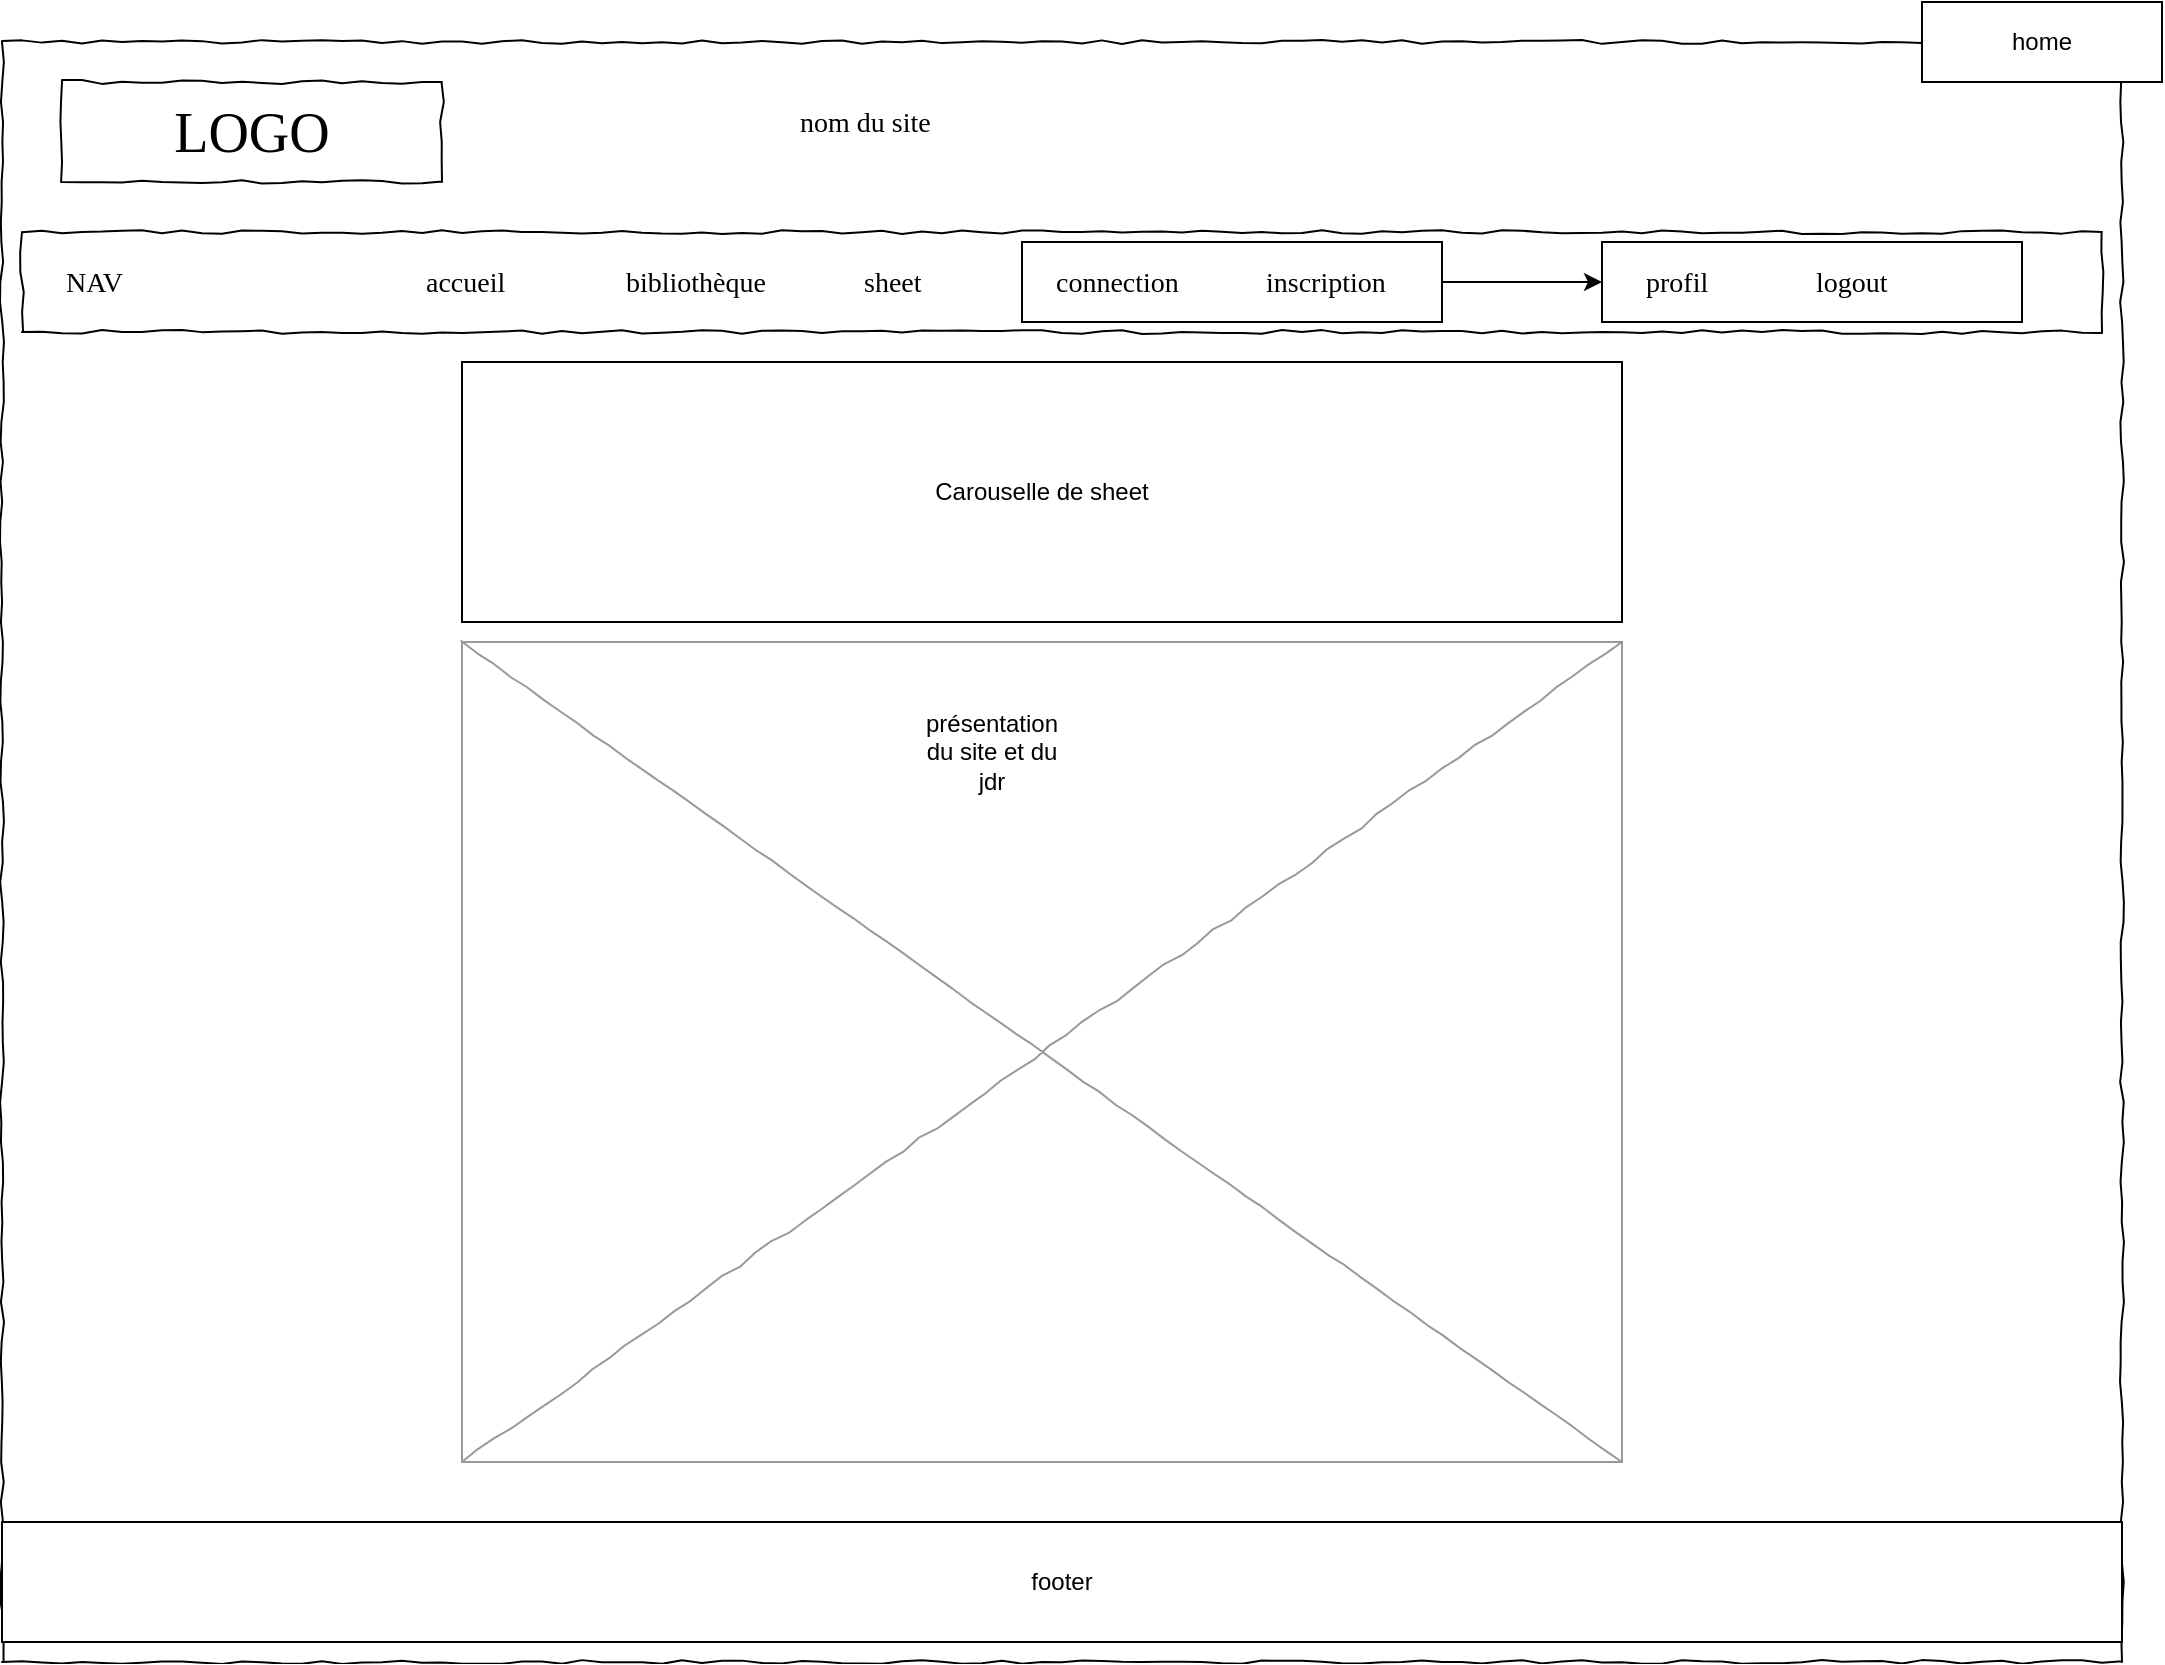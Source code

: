 <mxfile version="24.7.17" pages="5">
  <diagram name="HOME DESKTOP" id="03018318-947c-dd8e-b7a3-06fadd420f32">
    <mxGraphModel dx="1434" dy="836" grid="1" gridSize="10" guides="1" tooltips="1" connect="1" arrows="1" fold="1" page="1" pageScale="1" pageWidth="1100" pageHeight="850" background="#ffffff" math="0" shadow="0">
      <root>
        <mxCell id="0" />
        <mxCell id="1" parent="0" />
        <mxCell id="677b7b8949515195-10" value="" style="whiteSpace=wrap;html=1;rounded=0;shadow=0;labelBackgroundColor=none;strokeWidth=1;fillColor=none;fontFamily=Verdana;fontSize=12;align=center;comic=1;" parent="1" vertex="1">
          <mxGeometry x="30" y="115" width="1040" height="50" as="geometry" />
        </mxCell>
        <mxCell id="677b7b8949515195-1" value="" style="whiteSpace=wrap;html=1;rounded=0;shadow=0;labelBackgroundColor=none;strokeColor=#000000;strokeWidth=1;fillColor=none;fontFamily=Verdana;fontSize=12;fontColor=#000000;align=center;comic=1;" parent="1" vertex="1">
          <mxGeometry x="20" y="20" width="1060" height="810" as="geometry" />
        </mxCell>
        <mxCell id="677b7b8949515195-2" value="LOGO" style="whiteSpace=wrap;html=1;rounded=0;shadow=0;labelBackgroundColor=none;strokeWidth=1;fontFamily=Verdana;fontSize=28;align=center;comic=1;" parent="1" vertex="1">
          <mxGeometry x="50" y="40" width="190" height="50" as="geometry" />
        </mxCell>
        <mxCell id="677b7b8949515195-4" value="accueil" style="text;html=1;points=[];align=left;verticalAlign=top;spacingTop=-4;fontSize=14;fontFamily=Verdana" parent="1" vertex="1">
          <mxGeometry x="230" y="130" width="60" height="20" as="geometry" />
        </mxCell>
        <mxCell id="677b7b8949515195-5" value="nom du site" style="text;html=1;points=[];align=left;verticalAlign=top;spacingTop=-4;fontSize=14;fontFamily=Verdana" parent="1" vertex="1">
          <mxGeometry x="417" y="50" width="123" height="25" as="geometry" />
        </mxCell>
        <mxCell id="677b7b8949515195-11" value="NAV" style="text;html=1;points=[];align=left;verticalAlign=top;spacingTop=-4;fontSize=14;fontFamily=Verdana" parent="1" vertex="1">
          <mxGeometry x="50" y="130" width="60" height="20" as="geometry" />
        </mxCell>
        <mxCell id="677b7b8949515195-12" value="bibliothèque" style="text;html=1;points=[];align=left;verticalAlign=top;spacingTop=-4;fontSize=14;fontFamily=Verdana" parent="1" vertex="1">
          <mxGeometry x="330" y="130" width="100" height="20" as="geometry" />
        </mxCell>
        <mxCell id="677b7b8949515195-13" value="sheet" style="text;html=1;points=[];align=left;verticalAlign=top;spacingTop=-4;fontSize=14;fontFamily=Verdana" parent="1" vertex="1">
          <mxGeometry x="448.5" y="130" width="60" height="20" as="geometry" />
        </mxCell>
        <mxCell id="677b7b8949515195-14" value="profil" style="text;html=1;points=[];align=left;verticalAlign=top;spacingTop=-4;fontSize=14;fontFamily=Verdana" parent="1" vertex="1">
          <mxGeometry x="840" y="130" width="60" height="20" as="geometry" />
        </mxCell>
        <mxCell id="677b7b8949515195-16" value="" style="verticalLabelPosition=bottom;shadow=0;dashed=0;align=center;html=1;verticalAlign=top;strokeWidth=1;shape=mxgraph.mockup.graphics.simpleIcon;strokeColor=#999999;rounded=0;labelBackgroundColor=none;fontFamily=Verdana;fontSize=14;fontColor=#000000;comic=1;" parent="1" vertex="1">
          <mxGeometry x="250" y="320" width="580" height="410" as="geometry" />
        </mxCell>
        <mxCell id="TduPPMGWhFyPRui_iwuS-3" value="connection" style="text;html=1;points=[];align=left;verticalAlign=top;spacingTop=-4;fontSize=14;fontFamily=Verdana" parent="1" vertex="1">
          <mxGeometry x="545" y="130" width="90" height="20" as="geometry" />
        </mxCell>
        <mxCell id="TduPPMGWhFyPRui_iwuS-4" value="inscription" style="text;html=1;points=[];align=left;verticalAlign=top;spacingTop=-4;fontSize=14;fontFamily=Verdana" parent="1" vertex="1">
          <mxGeometry x="650" y="130" width="90" height="20" as="geometry" />
        </mxCell>
        <mxCell id="TduPPMGWhFyPRui_iwuS-8" value="" style="edgeStyle=orthogonalEdgeStyle;rounded=0;orthogonalLoop=1;jettySize=auto;html=1;" parent="1" source="TduPPMGWhFyPRui_iwuS-5" target="TduPPMGWhFyPRui_iwuS-7" edge="1">
          <mxGeometry relative="1" as="geometry" />
        </mxCell>
        <mxCell id="TduPPMGWhFyPRui_iwuS-5" value="" style="rounded=0;whiteSpace=wrap;html=1;fillColor=none;" parent="1" vertex="1">
          <mxGeometry x="530" y="120" width="210" height="40" as="geometry" />
        </mxCell>
        <mxCell id="TduPPMGWhFyPRui_iwuS-7" value="" style="rounded=0;whiteSpace=wrap;html=1;fillColor=none;" parent="1" vertex="1">
          <mxGeometry x="820" y="120" width="210" height="40" as="geometry" />
        </mxCell>
        <mxCell id="TduPPMGWhFyPRui_iwuS-9" value="logout" style="text;html=1;points=[];align=left;verticalAlign=top;spacingTop=-4;fontSize=14;fontFamily=Verdana" parent="1" vertex="1">
          <mxGeometry x="925" y="130" width="60" height="20" as="geometry" />
        </mxCell>
        <mxCell id="TduPPMGWhFyPRui_iwuS-10" value="home" style="rounded=0;whiteSpace=wrap;html=1;" parent="1" vertex="1">
          <mxGeometry x="980" width="120" height="40" as="geometry" />
        </mxCell>
        <mxCell id="Fq0RQAeDl8Lw81ocv9up-1" value="footer" style="rounded=0;whiteSpace=wrap;html=1;" parent="1" vertex="1">
          <mxGeometry x="20" y="760" width="1060" height="60" as="geometry" />
        </mxCell>
        <mxCell id="Fq0RQAeDl8Lw81ocv9up-2" value="Carouselle de sheet" style="rounded=0;whiteSpace=wrap;html=1;" parent="1" vertex="1">
          <mxGeometry x="250" y="180" width="580" height="130" as="geometry" />
        </mxCell>
        <mxCell id="kT8p4UGadNTOkCo5hpuR-1" value="présentation du site et du jdr" style="text;html=1;align=center;verticalAlign=middle;whiteSpace=wrap;rounded=0;" vertex="1" parent="1">
          <mxGeometry x="485" y="360" width="60" height="30" as="geometry" />
        </mxCell>
      </root>
    </mxGraphModel>
  </diagram>
  <diagram name="BIBLITHEQUE DESKTOP" id="a__9SUN8DHrn17DNHw5P">
    <mxGraphModel dx="1434" dy="836" grid="1" gridSize="10" guides="1" tooltips="1" connect="1" arrows="1" fold="1" page="1" pageScale="1" pageWidth="1100" pageHeight="850" background="#ffffff" math="0" shadow="0">
      <root>
        <mxCell id="iFGVRWnmcOkBloCwEFkq-0" />
        <mxCell id="iFGVRWnmcOkBloCwEFkq-1" parent="iFGVRWnmcOkBloCwEFkq-0" />
        <mxCell id="iFGVRWnmcOkBloCwEFkq-2" value="" style="whiteSpace=wrap;html=1;rounded=0;shadow=0;labelBackgroundColor=none;strokeWidth=1;fillColor=none;fontFamily=Verdana;fontSize=12;align=center;comic=1;" parent="iFGVRWnmcOkBloCwEFkq-1" vertex="1">
          <mxGeometry x="30" y="115" width="1040" height="50" as="geometry" />
        </mxCell>
        <mxCell id="iFGVRWnmcOkBloCwEFkq-3" value="" style="whiteSpace=wrap;html=1;rounded=0;shadow=0;labelBackgroundColor=none;strokeColor=#000000;strokeWidth=1;fillColor=none;fontFamily=Verdana;fontSize=12;fontColor=#000000;align=center;comic=1;" parent="iFGVRWnmcOkBloCwEFkq-1" vertex="1">
          <mxGeometry x="20" y="20" width="1060" height="810" as="geometry" />
        </mxCell>
        <mxCell id="iFGVRWnmcOkBloCwEFkq-4" value="LOGO" style="whiteSpace=wrap;html=1;rounded=0;shadow=0;labelBackgroundColor=none;strokeWidth=1;fontFamily=Verdana;fontSize=28;align=center;comic=1;" parent="iFGVRWnmcOkBloCwEFkq-1" vertex="1">
          <mxGeometry x="50" y="40" width="190" height="50" as="geometry" />
        </mxCell>
        <mxCell id="iFGVRWnmcOkBloCwEFkq-5" value="accueil" style="text;html=1;points=[];align=left;verticalAlign=top;spacingTop=-4;fontSize=14;fontFamily=Verdana" parent="iFGVRWnmcOkBloCwEFkq-1" vertex="1">
          <mxGeometry x="230" y="130" width="60" height="20" as="geometry" />
        </mxCell>
        <mxCell id="iFGVRWnmcOkBloCwEFkq-6" value="nom du site" style="text;html=1;points=[];align=left;verticalAlign=top;spacingTop=-4;fontSize=14;fontFamily=Verdana" parent="iFGVRWnmcOkBloCwEFkq-1" vertex="1">
          <mxGeometry x="417" y="50" width="123" height="25" as="geometry" />
        </mxCell>
        <mxCell id="iFGVRWnmcOkBloCwEFkq-7" value="" style="whiteSpace=wrap;html=1;rounded=0;shadow=0;labelBackgroundColor=none;strokeWidth=1;fillColor=none;fontFamily=Verdana;fontSize=12;align=center;comic=1;" parent="iFGVRWnmcOkBloCwEFkq-1" vertex="1">
          <mxGeometry x="30" y="230" width="200" height="590" as="geometry" />
        </mxCell>
        <mxCell id="iFGVRWnmcOkBloCwEFkq-8" value="NAV" style="text;html=1;points=[];align=left;verticalAlign=top;spacingTop=-4;fontSize=14;fontFamily=Verdana" parent="iFGVRWnmcOkBloCwEFkq-1" vertex="1">
          <mxGeometry x="50" y="130" width="60" height="20" as="geometry" />
        </mxCell>
        <mxCell id="iFGVRWnmcOkBloCwEFkq-9" value="bibliothèque" style="text;html=1;points=[];align=left;verticalAlign=top;spacingTop=-4;fontSize=14;fontFamily=Verdana" parent="iFGVRWnmcOkBloCwEFkq-1" vertex="1">
          <mxGeometry x="330" y="130" width="100" height="20" as="geometry" />
        </mxCell>
        <mxCell id="iFGVRWnmcOkBloCwEFkq-10" value="sheet" style="text;html=1;points=[];align=left;verticalAlign=top;spacingTop=-4;fontSize=14;fontFamily=Verdana" parent="iFGVRWnmcOkBloCwEFkq-1" vertex="1">
          <mxGeometry x="448.5" y="130" width="60" height="20" as="geometry" />
        </mxCell>
        <mxCell id="iFGVRWnmcOkBloCwEFkq-11" value="profil" style="text;html=1;points=[];align=left;verticalAlign=top;spacingTop=-4;fontSize=14;fontFamily=Verdana" parent="iFGVRWnmcOkBloCwEFkq-1" vertex="1">
          <mxGeometry x="840" y="130" width="60" height="20" as="geometry" />
        </mxCell>
        <mxCell id="iFGVRWnmcOkBloCwEFkq-12" value="" style="verticalLabelPosition=bottom;shadow=0;dashed=0;align=center;html=1;verticalAlign=top;strokeWidth=1;shape=mxgraph.mockup.graphics.simpleIcon;strokeColor=#999999;rounded=0;labelBackgroundColor=none;fontFamily=Verdana;fontSize=14;fontColor=#000000;comic=1;" parent="iFGVRWnmcOkBloCwEFkq-1" vertex="1">
          <mxGeometry x="250" y="230" width="810" height="530" as="geometry" />
        </mxCell>
        <mxCell id="iFGVRWnmcOkBloCwEFkq-35" value="connection" style="text;html=1;points=[];align=left;verticalAlign=top;spacingTop=-4;fontSize=14;fontFamily=Verdana" parent="iFGVRWnmcOkBloCwEFkq-1" vertex="1">
          <mxGeometry x="545" y="130" width="90" height="20" as="geometry" />
        </mxCell>
        <mxCell id="iFGVRWnmcOkBloCwEFkq-36" value="inscription" style="text;html=1;points=[];align=left;verticalAlign=top;spacingTop=-4;fontSize=14;fontFamily=Verdana" parent="iFGVRWnmcOkBloCwEFkq-1" vertex="1">
          <mxGeometry x="650" y="130" width="90" height="20" as="geometry" />
        </mxCell>
        <mxCell id="iFGVRWnmcOkBloCwEFkq-37" value="" style="edgeStyle=orthogonalEdgeStyle;rounded=0;orthogonalLoop=1;jettySize=auto;html=1;" parent="iFGVRWnmcOkBloCwEFkq-1" source="iFGVRWnmcOkBloCwEFkq-38" target="iFGVRWnmcOkBloCwEFkq-39" edge="1">
          <mxGeometry relative="1" as="geometry" />
        </mxCell>
        <mxCell id="iFGVRWnmcOkBloCwEFkq-38" value="" style="rounded=0;whiteSpace=wrap;html=1;fillColor=none;" parent="iFGVRWnmcOkBloCwEFkq-1" vertex="1">
          <mxGeometry x="530" y="120" width="210" height="40" as="geometry" />
        </mxCell>
        <mxCell id="iFGVRWnmcOkBloCwEFkq-39" value="" style="rounded=0;whiteSpace=wrap;html=1;fillColor=none;" parent="iFGVRWnmcOkBloCwEFkq-1" vertex="1">
          <mxGeometry x="820" y="120" width="210" height="40" as="geometry" />
        </mxCell>
        <mxCell id="iFGVRWnmcOkBloCwEFkq-40" value="logout" style="text;html=1;points=[];align=left;verticalAlign=top;spacingTop=-4;fontSize=14;fontFamily=Verdana" parent="iFGVRWnmcOkBloCwEFkq-1" vertex="1">
          <mxGeometry x="925" y="130" width="60" height="20" as="geometry" />
        </mxCell>
        <mxCell id="iFGVRWnmcOkBloCwEFkq-41" value="BIBLIOTHEQUE DESKTOP" style="rounded=0;whiteSpace=wrap;html=1;" parent="iFGVRWnmcOkBloCwEFkq-1" vertex="1">
          <mxGeometry x="980" width="120" height="40" as="geometry" />
        </mxCell>
        <mxCell id="lL--AMRBfGEfb7gEL-Uc-0" value="zone de recherche" style="rounded=0;whiteSpace=wrap;html=1;" parent="iFGVRWnmcOkBloCwEFkq-1" vertex="1">
          <mxGeometry x="40" y="240" width="180" height="60" as="geometry" />
        </mxCell>
        <mxCell id="lL--AMRBfGEfb7gEL-Uc-1" value="" style="rounded=0;whiteSpace=wrap;html=1;" parent="iFGVRWnmcOkBloCwEFkq-1" vertex="1">
          <mxGeometry x="40" y="320" width="170" height="220" as="geometry" />
        </mxCell>
        <mxCell id="lL--AMRBfGEfb7gEL-Uc-2" value="choix des tag pour filtrer les résultat" style="text;html=1;align=center;verticalAlign=middle;whiteSpace=wrap;rounded=0;" parent="iFGVRWnmcOkBloCwEFkq-1" vertex="1">
          <mxGeometry x="50" y="330" width="130" height="70" as="geometry" />
        </mxCell>
        <mxCell id="lL--AMRBfGEfb7gEL-Uc-3" value="Résultat de la recherche" style="text;html=1;align=center;verticalAlign=middle;whiteSpace=wrap;rounded=0;" parent="iFGVRWnmcOkBloCwEFkq-1" vertex="1">
          <mxGeometry x="530" y="270" width="220" height="70" as="geometry" />
        </mxCell>
        <mxCell id="lL--AMRBfGEfb7gEL-Uc-4" value="Footer" style="rounded=0;whiteSpace=wrap;html=1;" parent="iFGVRWnmcOkBloCwEFkq-1" vertex="1">
          <mxGeometry x="20" y="770" width="1060" height="60" as="geometry" />
        </mxCell>
      </root>
    </mxGraphModel>
  </diagram>
  <diagram name="SHEET DESKTOP" id="dgvaXXNBbPx5C2iwxm3Y">
    <mxGraphModel dx="1434" dy="836" grid="1" gridSize="10" guides="1" tooltips="1" connect="1" arrows="1" fold="1" page="1" pageScale="1" pageWidth="1100" pageHeight="850" background="#ffffff" math="0" shadow="0">
      <root>
        <mxCell id="ng6SaOLeytDzQV_BBr2D-0" />
        <mxCell id="ng6SaOLeytDzQV_BBr2D-1" parent="ng6SaOLeytDzQV_BBr2D-0" />
        <mxCell id="ng6SaOLeytDzQV_BBr2D-2" value="" style="whiteSpace=wrap;html=1;rounded=0;shadow=0;labelBackgroundColor=none;strokeWidth=1;fillColor=none;fontFamily=Verdana;fontSize=12;align=center;comic=1;" parent="ng6SaOLeytDzQV_BBr2D-1" vertex="1">
          <mxGeometry x="30" y="115" width="1040" height="50" as="geometry" />
        </mxCell>
        <mxCell id="ng6SaOLeytDzQV_BBr2D-3" value="" style="whiteSpace=wrap;html=1;rounded=0;shadow=0;labelBackgroundColor=none;strokeColor=#000000;strokeWidth=1;fillColor=none;fontFamily=Verdana;fontSize=12;fontColor=#000000;align=center;comic=1;" parent="ng6SaOLeytDzQV_BBr2D-1" vertex="1">
          <mxGeometry x="20" y="20" width="1060" height="810" as="geometry" />
        </mxCell>
        <mxCell id="ng6SaOLeytDzQV_BBr2D-4" value="LOGO" style="whiteSpace=wrap;html=1;rounded=0;shadow=0;labelBackgroundColor=none;strokeWidth=1;fontFamily=Verdana;fontSize=28;align=center;comic=1;" parent="ng6SaOLeytDzQV_BBr2D-1" vertex="1">
          <mxGeometry x="50" y="40" width="190" height="50" as="geometry" />
        </mxCell>
        <mxCell id="ng6SaOLeytDzQV_BBr2D-5" value="accueil" style="text;html=1;points=[];align=left;verticalAlign=top;spacingTop=-4;fontSize=14;fontFamily=Verdana" parent="ng6SaOLeytDzQV_BBr2D-1" vertex="1">
          <mxGeometry x="230" y="130" width="60" height="20" as="geometry" />
        </mxCell>
        <mxCell id="ng6SaOLeytDzQV_BBr2D-6" value="nom du site" style="text;html=1;points=[];align=left;verticalAlign=top;spacingTop=-4;fontSize=14;fontFamily=Verdana" parent="ng6SaOLeytDzQV_BBr2D-1" vertex="1">
          <mxGeometry x="417" y="50" width="123" height="25" as="geometry" />
        </mxCell>
        <mxCell id="ng6SaOLeytDzQV_BBr2D-7" value="" style="whiteSpace=wrap;html=1;rounded=0;shadow=0;labelBackgroundColor=none;strokeWidth=1;fillColor=none;fontFamily=Verdana;fontSize=12;align=center;comic=1;" parent="ng6SaOLeytDzQV_BBr2D-1" vertex="1">
          <mxGeometry x="30" y="230" width="200" height="530" as="geometry" />
        </mxCell>
        <mxCell id="ng6SaOLeytDzQV_BBr2D-8" value="NAV" style="text;html=1;points=[];align=left;verticalAlign=top;spacingTop=-4;fontSize=14;fontFamily=Verdana" parent="ng6SaOLeytDzQV_BBr2D-1" vertex="1">
          <mxGeometry x="50" y="130" width="60" height="20" as="geometry" />
        </mxCell>
        <mxCell id="ng6SaOLeytDzQV_BBr2D-9" value="bibliothèque" style="text;html=1;points=[];align=left;verticalAlign=top;spacingTop=-4;fontSize=14;fontFamily=Verdana" parent="ng6SaOLeytDzQV_BBr2D-1" vertex="1">
          <mxGeometry x="330" y="130" width="100" height="20" as="geometry" />
        </mxCell>
        <mxCell id="ng6SaOLeytDzQV_BBr2D-10" value="sheet" style="text;html=1;points=[];align=left;verticalAlign=top;spacingTop=-4;fontSize=14;fontFamily=Verdana" parent="ng6SaOLeytDzQV_BBr2D-1" vertex="1">
          <mxGeometry x="448.5" y="130" width="60" height="20" as="geometry" />
        </mxCell>
        <mxCell id="ng6SaOLeytDzQV_BBr2D-11" value="profil" style="text;html=1;points=[];align=left;verticalAlign=top;spacingTop=-4;fontSize=14;fontFamily=Verdana" parent="ng6SaOLeytDzQV_BBr2D-1" vertex="1">
          <mxGeometry x="840" y="130" width="60" height="20" as="geometry" />
        </mxCell>
        <mxCell id="ng6SaOLeytDzQV_BBr2D-12" value="" style="verticalLabelPosition=bottom;shadow=0;dashed=0;align=center;html=1;verticalAlign=top;strokeWidth=1;shape=mxgraph.mockup.graphics.simpleIcon;strokeColor=#999999;rounded=0;labelBackgroundColor=none;fontFamily=Verdana;fontSize=14;fontColor=#000000;comic=1;" parent="ng6SaOLeytDzQV_BBr2D-1" vertex="1">
          <mxGeometry x="250" y="230" width="580" height="530" as="geometry" />
        </mxCell>
        <mxCell id="ng6SaOLeytDzQV_BBr2D-13" value="" style="whiteSpace=wrap;html=1;rounded=0;shadow=0;labelBackgroundColor=none;strokeWidth=1;fillColor=none;fontFamily=Verdana;fontSize=12;align=center;comic=1;" parent="ng6SaOLeytDzQV_BBr2D-1" vertex="1">
          <mxGeometry x="840" y="230" width="230" height="590" as="geometry" />
        </mxCell>
        <mxCell id="ng6SaOLeytDzQV_BBr2D-35" value="connection" style="text;html=1;points=[];align=left;verticalAlign=top;spacingTop=-4;fontSize=14;fontFamily=Verdana" parent="ng6SaOLeytDzQV_BBr2D-1" vertex="1">
          <mxGeometry x="545" y="130" width="90" height="20" as="geometry" />
        </mxCell>
        <mxCell id="ng6SaOLeytDzQV_BBr2D-36" value="inscription" style="text;html=1;points=[];align=left;verticalAlign=top;spacingTop=-4;fontSize=14;fontFamily=Verdana" parent="ng6SaOLeytDzQV_BBr2D-1" vertex="1">
          <mxGeometry x="650" y="130" width="90" height="20" as="geometry" />
        </mxCell>
        <mxCell id="ng6SaOLeytDzQV_BBr2D-37" value="" style="edgeStyle=orthogonalEdgeStyle;rounded=0;orthogonalLoop=1;jettySize=auto;html=1;" parent="ng6SaOLeytDzQV_BBr2D-1" source="ng6SaOLeytDzQV_BBr2D-38" target="ng6SaOLeytDzQV_BBr2D-39" edge="1">
          <mxGeometry relative="1" as="geometry" />
        </mxCell>
        <mxCell id="ng6SaOLeytDzQV_BBr2D-38" value="" style="rounded=0;whiteSpace=wrap;html=1;fillColor=none;" parent="ng6SaOLeytDzQV_BBr2D-1" vertex="1">
          <mxGeometry x="530" y="120" width="210" height="40" as="geometry" />
        </mxCell>
        <mxCell id="ng6SaOLeytDzQV_BBr2D-39" value="" style="rounded=0;whiteSpace=wrap;html=1;fillColor=none;" parent="ng6SaOLeytDzQV_BBr2D-1" vertex="1">
          <mxGeometry x="820" y="120" width="210" height="40" as="geometry" />
        </mxCell>
        <mxCell id="ng6SaOLeytDzQV_BBr2D-40" value="logout" style="text;html=1;points=[];align=left;verticalAlign=top;spacingTop=-4;fontSize=14;fontFamily=Verdana" parent="ng6SaOLeytDzQV_BBr2D-1" vertex="1">
          <mxGeometry x="925" y="130" width="60" height="20" as="geometry" />
        </mxCell>
        <mxCell id="ng6SaOLeytDzQV_BBr2D-41" value="SHEET DESKTOP" style="rounded=0;whiteSpace=wrap;html=1;" parent="ng6SaOLeytDzQV_BBr2D-1" vertex="1">
          <mxGeometry x="980" width="120" height="40" as="geometry" />
        </mxCell>
        <mxCell id="dfl7-4zDikQHjHaV3y0W-0" value="Panel properties" style="rounded=0;whiteSpace=wrap;html=1;" parent="ng6SaOLeytDzQV_BBr2D-1" vertex="1">
          <mxGeometry x="860" y="246" width="200" height="514" as="geometry" />
        </mxCell>
        <mxCell id="-gkt943oDN0pluu-bRpO-0" value="SQUARE" style="rounded=0;whiteSpace=wrap;html=1;" parent="ng6SaOLeytDzQV_BBr2D-1" vertex="1">
          <mxGeometry x="40" y="240" width="170" height="60" as="geometry" />
        </mxCell>
        <mxCell id="-gkt943oDN0pluu-bRpO-1" value="CIRCLE" style="rounded=0;whiteSpace=wrap;html=1;" parent="ng6SaOLeytDzQV_BBr2D-1" vertex="1">
          <mxGeometry x="40" y="310" width="170" height="60" as="geometry" />
        </mxCell>
        <mxCell id="-gkt943oDN0pluu-bRpO-2" value="TRIANGLE" style="rounded=0;whiteSpace=wrap;html=1;" parent="ng6SaOLeytDzQV_BBr2D-1" vertex="1">
          <mxGeometry x="40" y="380" width="170" height="60" as="geometry" />
        </mxCell>
        <mxCell id="-gkt943oDN0pluu-bRpO-3" value="OTHER FORM" style="rounded=0;whiteSpace=wrap;html=1;" parent="ng6SaOLeytDzQV_BBr2D-1" vertex="1">
          <mxGeometry x="40" y="450" width="170" height="60" as="geometry" />
        </mxCell>
        <mxCell id="-gkt943oDN0pluu-bRpO-5" value="Zone de dessin" style="rounded=0;whiteSpace=wrap;html=1;" parent="ng6SaOLeytDzQV_BBr2D-1" vertex="1">
          <mxGeometry x="390" y="270" width="300" height="70" as="geometry" />
        </mxCell>
        <mxCell id="yfmCePMUWnpLUGM0I0hP-0" value="Footer" style="rounded=0;whiteSpace=wrap;html=1;" vertex="1" parent="ng6SaOLeytDzQV_BBr2D-1">
          <mxGeometry x="20" y="770" width="1060" height="60" as="geometry" />
        </mxCell>
      </root>
    </mxGraphModel>
  </diagram>
  <diagram name=" Inscription DESKTOP" id="GKnaK8nBUQVOvrvpHi68">
    <mxGraphModel dx="1416" dy="818" grid="1" gridSize="10" guides="1" tooltips="1" connect="1" arrows="1" fold="1" page="1" pageScale="1" pageWidth="1100" pageHeight="850" background="#ffffff" math="0" shadow="0">
      <root>
        <mxCell id="5jg4AxjGorbETNwIut-1-0" />
        <mxCell id="5jg4AxjGorbETNwIut-1-1" parent="5jg4AxjGorbETNwIut-1-0" />
        <mxCell id="5jg4AxjGorbETNwIut-1-2" value="" style="whiteSpace=wrap;html=1;rounded=0;shadow=0;labelBackgroundColor=none;strokeWidth=1;fillColor=none;fontFamily=Verdana;fontSize=12;align=center;comic=1;" parent="5jg4AxjGorbETNwIut-1-1" vertex="1">
          <mxGeometry x="30" y="115" width="1040" height="50" as="geometry" />
        </mxCell>
        <mxCell id="5jg4AxjGorbETNwIut-1-3" value="" style="whiteSpace=wrap;html=1;rounded=0;shadow=0;labelBackgroundColor=none;strokeColor=#000000;strokeWidth=1;fillColor=none;fontFamily=Verdana;fontSize=12;fontColor=#000000;align=center;comic=1;" parent="5jg4AxjGorbETNwIut-1-1" vertex="1">
          <mxGeometry x="20" y="20" width="1060" height="810" as="geometry" />
        </mxCell>
        <mxCell id="5jg4AxjGorbETNwIut-1-4" value="LOGO" style="whiteSpace=wrap;html=1;rounded=0;shadow=0;labelBackgroundColor=none;strokeWidth=1;fontFamily=Verdana;fontSize=28;align=center;comic=1;" parent="5jg4AxjGorbETNwIut-1-1" vertex="1">
          <mxGeometry x="50" y="40" width="190" height="50" as="geometry" />
        </mxCell>
        <mxCell id="5jg4AxjGorbETNwIut-1-5" value="accueil" style="text;html=1;points=[];align=left;verticalAlign=top;spacingTop=-4;fontSize=14;fontFamily=Verdana" parent="5jg4AxjGorbETNwIut-1-1" vertex="1">
          <mxGeometry x="230" y="130" width="60" height="20" as="geometry" />
        </mxCell>
        <mxCell id="5jg4AxjGorbETNwIut-1-6" value="nom du site" style="text;html=1;points=[];align=left;verticalAlign=top;spacingTop=-4;fontSize=14;fontFamily=Verdana" parent="5jg4AxjGorbETNwIut-1-1" vertex="1">
          <mxGeometry x="417" y="50" width="123" height="25" as="geometry" />
        </mxCell>
        <mxCell id="5jg4AxjGorbETNwIut-1-8" value="NAV" style="text;html=1;points=[];align=left;verticalAlign=top;spacingTop=-4;fontSize=14;fontFamily=Verdana" parent="5jg4AxjGorbETNwIut-1-1" vertex="1">
          <mxGeometry x="50" y="130" width="60" height="20" as="geometry" />
        </mxCell>
        <mxCell id="5jg4AxjGorbETNwIut-1-9" value="bibliothèque" style="text;html=1;points=[];align=left;verticalAlign=top;spacingTop=-4;fontSize=14;fontFamily=Verdana" parent="5jg4AxjGorbETNwIut-1-1" vertex="1">
          <mxGeometry x="330" y="130" width="100" height="20" as="geometry" />
        </mxCell>
        <mxCell id="5jg4AxjGorbETNwIut-1-10" value="sheet" style="text;html=1;points=[];align=left;verticalAlign=top;spacingTop=-4;fontSize=14;fontFamily=Verdana" parent="5jg4AxjGorbETNwIut-1-1" vertex="1">
          <mxGeometry x="448.5" y="130" width="60" height="20" as="geometry" />
        </mxCell>
        <mxCell id="5jg4AxjGorbETNwIut-1-11" value="profil" style="text;html=1;points=[];align=left;verticalAlign=top;spacingTop=-4;fontSize=14;fontFamily=Verdana" parent="5jg4AxjGorbETNwIut-1-1" vertex="1">
          <mxGeometry x="840" y="130" width="60" height="20" as="geometry" />
        </mxCell>
        <mxCell id="5jg4AxjGorbETNwIut-1-35" value="connection" style="text;html=1;points=[];align=left;verticalAlign=top;spacingTop=-4;fontSize=14;fontFamily=Verdana" parent="5jg4AxjGorbETNwIut-1-1" vertex="1">
          <mxGeometry x="545" y="130" width="90" height="20" as="geometry" />
        </mxCell>
        <mxCell id="5jg4AxjGorbETNwIut-1-36" value="inscription" style="text;html=1;points=[];align=left;verticalAlign=top;spacingTop=-4;fontSize=14;fontFamily=Verdana" parent="5jg4AxjGorbETNwIut-1-1" vertex="1">
          <mxGeometry x="650" y="130" width="90" height="20" as="geometry" />
        </mxCell>
        <mxCell id="5jg4AxjGorbETNwIut-1-37" value="" style="edgeStyle=orthogonalEdgeStyle;rounded=0;orthogonalLoop=1;jettySize=auto;html=1;" parent="5jg4AxjGorbETNwIut-1-1" source="5jg4AxjGorbETNwIut-1-38" target="5jg4AxjGorbETNwIut-1-39" edge="1">
          <mxGeometry relative="1" as="geometry" />
        </mxCell>
        <mxCell id="5jg4AxjGorbETNwIut-1-38" value="" style="rounded=0;whiteSpace=wrap;html=1;fillColor=none;" parent="5jg4AxjGorbETNwIut-1-1" vertex="1">
          <mxGeometry x="530" y="120" width="210" height="40" as="geometry" />
        </mxCell>
        <mxCell id="5jg4AxjGorbETNwIut-1-39" value="" style="rounded=0;whiteSpace=wrap;html=1;fillColor=none;" parent="5jg4AxjGorbETNwIut-1-1" vertex="1">
          <mxGeometry x="820" y="120" width="210" height="40" as="geometry" />
        </mxCell>
        <mxCell id="5jg4AxjGorbETNwIut-1-40" value="logout" style="text;html=1;points=[];align=left;verticalAlign=top;spacingTop=-4;fontSize=14;fontFamily=Verdana" parent="5jg4AxjGorbETNwIut-1-1" vertex="1">
          <mxGeometry x="925" y="130" width="60" height="20" as="geometry" />
        </mxCell>
        <mxCell id="5jg4AxjGorbETNwIut-1-41" value="&amp;nbsp;inscription DESKTOP" style="rounded=0;whiteSpace=wrap;html=1;" parent="5jg4AxjGorbETNwIut-1-1" vertex="1">
          <mxGeometry x="980" width="120" height="40" as="geometry" />
        </mxCell>
        <mxCell id="cZ5gKcuFklFOWuo3FTKv-0" value="" style="group" vertex="1" connectable="0" parent="5jg4AxjGorbETNwIut-1-1">
          <mxGeometry x="310" y="300" width="420" height="360" as="geometry" />
        </mxCell>
        <mxCell id="cZ5gKcuFklFOWuo3FTKv-1" value="" style="rounded=0;whiteSpace=wrap;html=1;" vertex="1" parent="cZ5gKcuFklFOWuo3FTKv-0">
          <mxGeometry width="420" height="360" as="geometry" />
        </mxCell>
        <mxCell id="cZ5gKcuFklFOWuo3FTKv-2" value="inscription" style="text;html=1;align=center;verticalAlign=middle;whiteSpace=wrap;rounded=0;" vertex="1" parent="cZ5gKcuFklFOWuo3FTKv-0">
          <mxGeometry x="170" y="15" width="60" height="30" as="geometry" />
        </mxCell>
        <mxCell id="cZ5gKcuFklFOWuo3FTKv-3" value="Username" style="text;html=1;align=center;verticalAlign=middle;whiteSpace=wrap;rounded=0;" vertex="1" parent="cZ5gKcuFklFOWuo3FTKv-0">
          <mxGeometry x="58.5" y="45" width="60" height="30" as="geometry" />
        </mxCell>
        <mxCell id="cZ5gKcuFklFOWuo3FTKv-4" value="" style="rounded=0;whiteSpace=wrap;html=1;" vertex="1" parent="cZ5gKcuFklFOWuo3FTKv-0">
          <mxGeometry x="60" y="75" width="300" height="30" as="geometry" />
        </mxCell>
        <mxCell id="cZ5gKcuFklFOWuo3FTKv-5" value="Email" style="text;html=1;align=center;verticalAlign=middle;whiteSpace=wrap;rounded=0;" vertex="1" parent="cZ5gKcuFklFOWuo3FTKv-0">
          <mxGeometry x="50" y="105" width="60" height="30" as="geometry" />
        </mxCell>
        <mxCell id="cZ5gKcuFklFOWuo3FTKv-6" value="" style="rounded=0;whiteSpace=wrap;html=1;" vertex="1" parent="cZ5gKcuFklFOWuo3FTKv-0">
          <mxGeometry x="60" y="135" width="300" height="30" as="geometry" />
        </mxCell>
        <mxCell id="cZ5gKcuFklFOWuo3FTKv-7" value="Password" style="text;html=1;align=center;verticalAlign=middle;whiteSpace=wrap;rounded=0;" vertex="1" parent="cZ5gKcuFklFOWuo3FTKv-0">
          <mxGeometry x="58.5" y="165" width="60" height="30" as="geometry" />
        </mxCell>
        <mxCell id="cZ5gKcuFklFOWuo3FTKv-8" value="" style="rounded=0;whiteSpace=wrap;html=1;" vertex="1" parent="cZ5gKcuFklFOWuo3FTKv-0">
          <mxGeometry x="60" y="195" width="300" height="30" as="geometry" />
        </mxCell>
        <mxCell id="cZ5gKcuFklFOWuo3FTKv-9" value="inscription" style="text;html=1;align=center;verticalAlign=middle;whiteSpace=wrap;rounded=0;" vertex="1" parent="cZ5gKcuFklFOWuo3FTKv-0">
          <mxGeometry x="150" y="305" width="120" height="30" as="geometry" />
        </mxCell>
        <mxCell id="cZ5gKcuFklFOWuo3FTKv-10" value="Confirm password" style="text;html=1;align=center;verticalAlign=middle;whiteSpace=wrap;rounded=0;" vertex="1" parent="cZ5gKcuFklFOWuo3FTKv-0">
          <mxGeometry x="59.25" y="225" width="110.75" height="30" as="geometry" />
        </mxCell>
        <mxCell id="cZ5gKcuFklFOWuo3FTKv-11" value="" style="rounded=0;whiteSpace=wrap;html=1;" vertex="1" parent="cZ5gKcuFklFOWuo3FTKv-0">
          <mxGeometry x="60.75" y="255" width="300" height="30" as="geometry" />
        </mxCell>
        <mxCell id="cZ5gKcuFklFOWuo3FTKv-24" value="footer" style="rounded=0;whiteSpace=wrap;html=1;" vertex="1" parent="5jg4AxjGorbETNwIut-1-1">
          <mxGeometry x="20" y="770" width="1060" height="60" as="geometry" />
        </mxCell>
      </root>
    </mxGraphModel>
  </diagram>
  <diagram name="login DESKTOP" id="fLx-g-5Ctmrk7Na5RXVk">
    <mxGraphModel dx="1416" dy="818" grid="1" gridSize="10" guides="1" tooltips="1" connect="1" arrows="1" fold="1" page="1" pageScale="1" pageWidth="1100" pageHeight="850" background="#ffffff" math="0" shadow="0">
      <root>
        <mxCell id="_0IOvecwKPjVDiUq226T-0" />
        <mxCell id="_0IOvecwKPjVDiUq226T-1" parent="_0IOvecwKPjVDiUq226T-0" />
        <mxCell id="_0IOvecwKPjVDiUq226T-2" value="" style="whiteSpace=wrap;html=1;rounded=0;shadow=0;labelBackgroundColor=none;strokeWidth=1;fillColor=none;fontFamily=Verdana;fontSize=12;align=center;comic=1;" vertex="1" parent="_0IOvecwKPjVDiUq226T-1">
          <mxGeometry x="30" y="115" width="1040" height="50" as="geometry" />
        </mxCell>
        <mxCell id="_0IOvecwKPjVDiUq226T-3" value="" style="whiteSpace=wrap;html=1;rounded=0;shadow=0;labelBackgroundColor=none;strokeColor=#000000;strokeWidth=1;fillColor=none;fontFamily=Verdana;fontSize=12;fontColor=#000000;align=center;comic=1;" vertex="1" parent="_0IOvecwKPjVDiUq226T-1">
          <mxGeometry x="20" y="20" width="1060" height="810" as="geometry" />
        </mxCell>
        <mxCell id="_0IOvecwKPjVDiUq226T-4" value="LOGO" style="whiteSpace=wrap;html=1;rounded=0;shadow=0;labelBackgroundColor=none;strokeWidth=1;fontFamily=Verdana;fontSize=28;align=center;comic=1;" vertex="1" parent="_0IOvecwKPjVDiUq226T-1">
          <mxGeometry x="50" y="40" width="190" height="50" as="geometry" />
        </mxCell>
        <mxCell id="_0IOvecwKPjVDiUq226T-5" value="accueil" style="text;html=1;points=[];align=left;verticalAlign=top;spacingTop=-4;fontSize=14;fontFamily=Verdana" vertex="1" parent="_0IOvecwKPjVDiUq226T-1">
          <mxGeometry x="230" y="130" width="60" height="20" as="geometry" />
        </mxCell>
        <mxCell id="_0IOvecwKPjVDiUq226T-6" value="nom du site" style="text;html=1;points=[];align=left;verticalAlign=top;spacingTop=-4;fontSize=14;fontFamily=Verdana" vertex="1" parent="_0IOvecwKPjVDiUq226T-1">
          <mxGeometry x="417" y="50" width="123" height="25" as="geometry" />
        </mxCell>
        <mxCell id="_0IOvecwKPjVDiUq226T-7" value="NAV" style="text;html=1;points=[];align=left;verticalAlign=top;spacingTop=-4;fontSize=14;fontFamily=Verdana" vertex="1" parent="_0IOvecwKPjVDiUq226T-1">
          <mxGeometry x="50" y="130" width="60" height="20" as="geometry" />
        </mxCell>
        <mxCell id="_0IOvecwKPjVDiUq226T-8" value="bibliothèque" style="text;html=1;points=[];align=left;verticalAlign=top;spacingTop=-4;fontSize=14;fontFamily=Verdana" vertex="1" parent="_0IOvecwKPjVDiUq226T-1">
          <mxGeometry x="330" y="130" width="100" height="20" as="geometry" />
        </mxCell>
        <mxCell id="_0IOvecwKPjVDiUq226T-9" value="sheet" style="text;html=1;points=[];align=left;verticalAlign=top;spacingTop=-4;fontSize=14;fontFamily=Verdana" vertex="1" parent="_0IOvecwKPjVDiUq226T-1">
          <mxGeometry x="448.5" y="130" width="60" height="20" as="geometry" />
        </mxCell>
        <mxCell id="_0IOvecwKPjVDiUq226T-10" value="profil" style="text;html=1;points=[];align=left;verticalAlign=top;spacingTop=-4;fontSize=14;fontFamily=Verdana" vertex="1" parent="_0IOvecwKPjVDiUq226T-1">
          <mxGeometry x="840" y="130" width="60" height="20" as="geometry" />
        </mxCell>
        <mxCell id="_0IOvecwKPjVDiUq226T-11" value="connection" style="text;html=1;points=[];align=left;verticalAlign=top;spacingTop=-4;fontSize=14;fontFamily=Verdana" vertex="1" parent="_0IOvecwKPjVDiUq226T-1">
          <mxGeometry x="545" y="130" width="90" height="20" as="geometry" />
        </mxCell>
        <mxCell id="_0IOvecwKPjVDiUq226T-12" value="inscription" style="text;html=1;points=[];align=left;verticalAlign=top;spacingTop=-4;fontSize=14;fontFamily=Verdana" vertex="1" parent="_0IOvecwKPjVDiUq226T-1">
          <mxGeometry x="650" y="130" width="90" height="20" as="geometry" />
        </mxCell>
        <mxCell id="_0IOvecwKPjVDiUq226T-13" value="" style="edgeStyle=orthogonalEdgeStyle;rounded=0;orthogonalLoop=1;jettySize=auto;html=1;" edge="1" parent="_0IOvecwKPjVDiUq226T-1" source="_0IOvecwKPjVDiUq226T-14" target="_0IOvecwKPjVDiUq226T-15">
          <mxGeometry relative="1" as="geometry" />
        </mxCell>
        <mxCell id="_0IOvecwKPjVDiUq226T-14" value="" style="rounded=0;whiteSpace=wrap;html=1;fillColor=none;" vertex="1" parent="_0IOvecwKPjVDiUq226T-1">
          <mxGeometry x="530" y="120" width="210" height="40" as="geometry" />
        </mxCell>
        <mxCell id="_0IOvecwKPjVDiUq226T-15" value="" style="rounded=0;whiteSpace=wrap;html=1;fillColor=none;" vertex="1" parent="_0IOvecwKPjVDiUq226T-1">
          <mxGeometry x="820" y="120" width="210" height="40" as="geometry" />
        </mxCell>
        <mxCell id="_0IOvecwKPjVDiUq226T-16" value="logout" style="text;html=1;points=[];align=left;verticalAlign=top;spacingTop=-4;fontSize=14;fontFamily=Verdana" vertex="1" parent="_0IOvecwKPjVDiUq226T-1">
          <mxGeometry x="925" y="130" width="60" height="20" as="geometry" />
        </mxCell>
        <mxCell id="_0IOvecwKPjVDiUq226T-17" value="login DESKTOP" style="rounded=0;whiteSpace=wrap;html=1;" vertex="1" parent="_0IOvecwKPjVDiUq226T-1">
          <mxGeometry x="980" width="120" height="40" as="geometry" />
        </mxCell>
        <mxCell id="_0IOvecwKPjVDiUq226T-18" value="" style="group" vertex="1" connectable="0" parent="_0IOvecwKPjVDiUq226T-1">
          <mxGeometry x="310" y="300" width="420" height="360" as="geometry" />
        </mxCell>
        <mxCell id="_0IOvecwKPjVDiUq226T-19" value="" style="rounded=0;whiteSpace=wrap;html=1;" vertex="1" parent="_0IOvecwKPjVDiUq226T-18">
          <mxGeometry width="420" height="240" as="geometry" />
        </mxCell>
        <mxCell id="_0IOvecwKPjVDiUq226T-20" value="inscription" style="text;html=1;align=center;verticalAlign=middle;whiteSpace=wrap;rounded=0;" vertex="1" parent="_0IOvecwKPjVDiUq226T-18">
          <mxGeometry x="170" y="15" width="60" height="30" as="geometry" />
        </mxCell>
        <mxCell id="_0IOvecwKPjVDiUq226T-23" value="Email" style="text;html=1;align=center;verticalAlign=middle;whiteSpace=wrap;rounded=0;" vertex="1" parent="_0IOvecwKPjVDiUq226T-18">
          <mxGeometry x="50" y="50" width="60" height="30" as="geometry" />
        </mxCell>
        <mxCell id="_0IOvecwKPjVDiUq226T-24" value="" style="rounded=0;whiteSpace=wrap;html=1;" vertex="1" parent="_0IOvecwKPjVDiUq226T-18">
          <mxGeometry x="60" y="80" width="300" height="30" as="geometry" />
        </mxCell>
        <mxCell id="_0IOvecwKPjVDiUq226T-25" value="Password" style="text;html=1;align=center;verticalAlign=middle;whiteSpace=wrap;rounded=0;" vertex="1" parent="_0IOvecwKPjVDiUq226T-18">
          <mxGeometry x="58.5" y="110" width="60" height="30" as="geometry" />
        </mxCell>
        <mxCell id="_0IOvecwKPjVDiUq226T-26" value="" style="rounded=0;whiteSpace=wrap;html=1;" vertex="1" parent="_0IOvecwKPjVDiUq226T-18">
          <mxGeometry x="60" y="140" width="300" height="30" as="geometry" />
        </mxCell>
        <mxCell id="_0IOvecwKPjVDiUq226T-27" value="login" style="text;html=1;align=center;verticalAlign=middle;whiteSpace=wrap;rounded=0;" vertex="1" parent="_0IOvecwKPjVDiUq226T-18">
          <mxGeometry x="140" y="190" width="120" height="30" as="geometry" />
        </mxCell>
        <mxCell id="_0IOvecwKPjVDiUq226T-30" value="footer" style="rounded=0;whiteSpace=wrap;html=1;" vertex="1" parent="_0IOvecwKPjVDiUq226T-1">
          <mxGeometry x="20" y="770" width="1060" height="60" as="geometry" />
        </mxCell>
      </root>
    </mxGraphModel>
  </diagram>
</mxfile>
